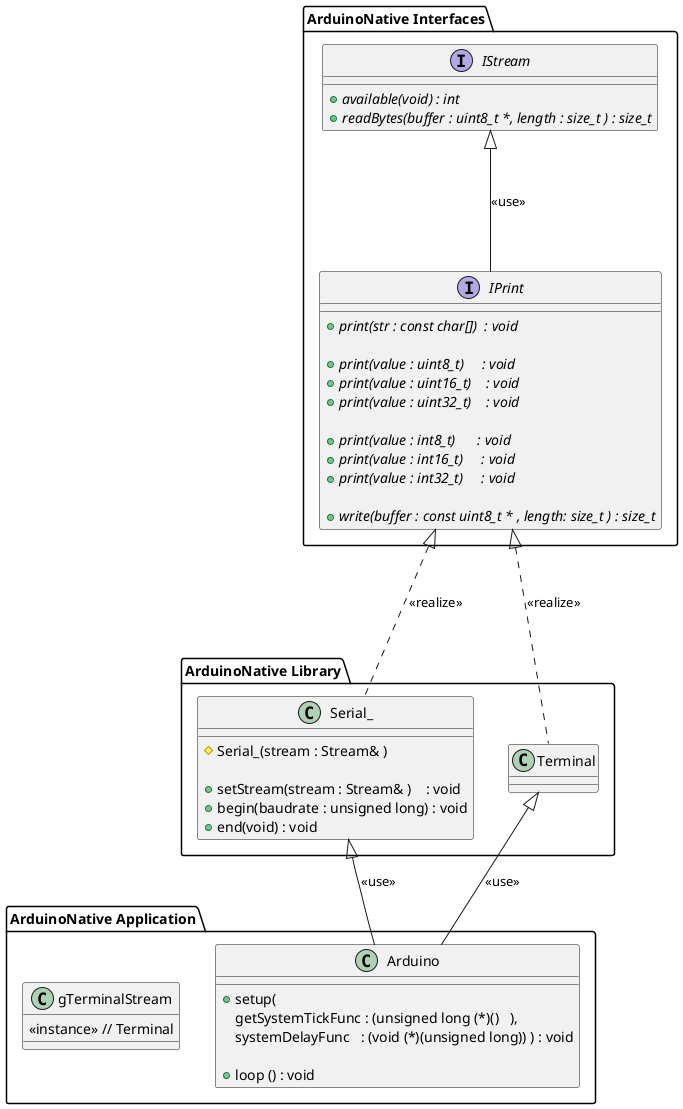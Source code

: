 @startuml ArduinoNative
top to bottom direction
' --- left to right direction

'* output detailed or not : 0 == false *'
!$verbose = 0


package "ArduinoNative Interfaces" as Interfaces {

    interface "IPrint" as iPrint {
        + {abstract} print(str : const char[])  : void

        + {abstract} print(value : uint8_t)     : void
        + {abstract} print(value : uint16_t)    : void
        + {abstract} print(value : uint32_t)    : void

        + {abstract} print(value : int8_t)      : void
        + {abstract} print(value : int16_t)     : void
        + {abstract} print(value : int32_t)     : void
' --- KD3!!! todo println

        + {abstract} write(buffer : const uint8_t * , length: size_t ) : size_t
    }

    interface "IStream" as iStream {
        + {abstract} available(void) : int
        + {abstract} readBytes(buffer : uint8_t *, length : size_t ) : size_t
    }

    '* Stream.h : class Stream : public Print  *'
    iStream <|--- iPrint : <<use>>
    '*  TODO  <<derive>>  *'
}

package "ArduinoNative Library" as DeviceClasses {

    class "Serial_" as Serial_ {
        # Serial_(stream : Stream& )

        + setStream(stream : Stream& )    : void
        + begin(baudrate : unsigned long) : void
        + end(void) : void

'* --- https://plantuml.com/de/preprocessing   *'
!if ($verbose == 1)
        + print(str : const char[])    : void

        + print  (value : uint@_t)     : void
        + println(value : uint@_t)     : void

        + write(buffer : const uint8_t * , length: size_t ) : size_t

        + available(void) : int
        + readBytes(buffer : uint8_t *, length : size_t ) : size_t
!endif
    }

    '*   ??? iStream  <|... Serial_ : <<realize>> *'
    '*   ??? iStream  <|--- Serial_ : <<use>>     *'
    iPrint   <|... Serial_ : <<realize>>


    class "Terminal" as Terminal {
        '* default CTor, also calls Strem-CTor *'
!if ($verbose == 1)
        + print(str : const char[]) : void

        + print  (value : uint@_t)  : void
        + println(value : uint@_t)  : void

        + write(buffer : const uint8_t * , length: size_t ) : size_t

        + available(void) : int
        + readBytes(buffer : uint8_t *, length : size_t ) : size_t
!endif
    }

    '*   ???  iStream <|... Terminal : <<realize>>   *'
    iPrint  <|... Terminal : <<realize>>

' --- KD3!!! todo other methods
}

package "ArduinoNative Application" as Library {
    class "Arduino" as arduNameSpaceProxy  {

        + setup(
            getSystemTickFunc : (unsigned long (*)()   ),
            systemDelayFunc   : (void (*)(unsigned long)) ) : void

        + loop () : void
    }



    arduNameSpaceProxy -up-|> Terminal : <<use>>

    arduNameSpaceProxy -up-|> Serial_  : <<use>>

     gTerminalStream : <<instance>> // Terminal
}

' ---

@enduml
